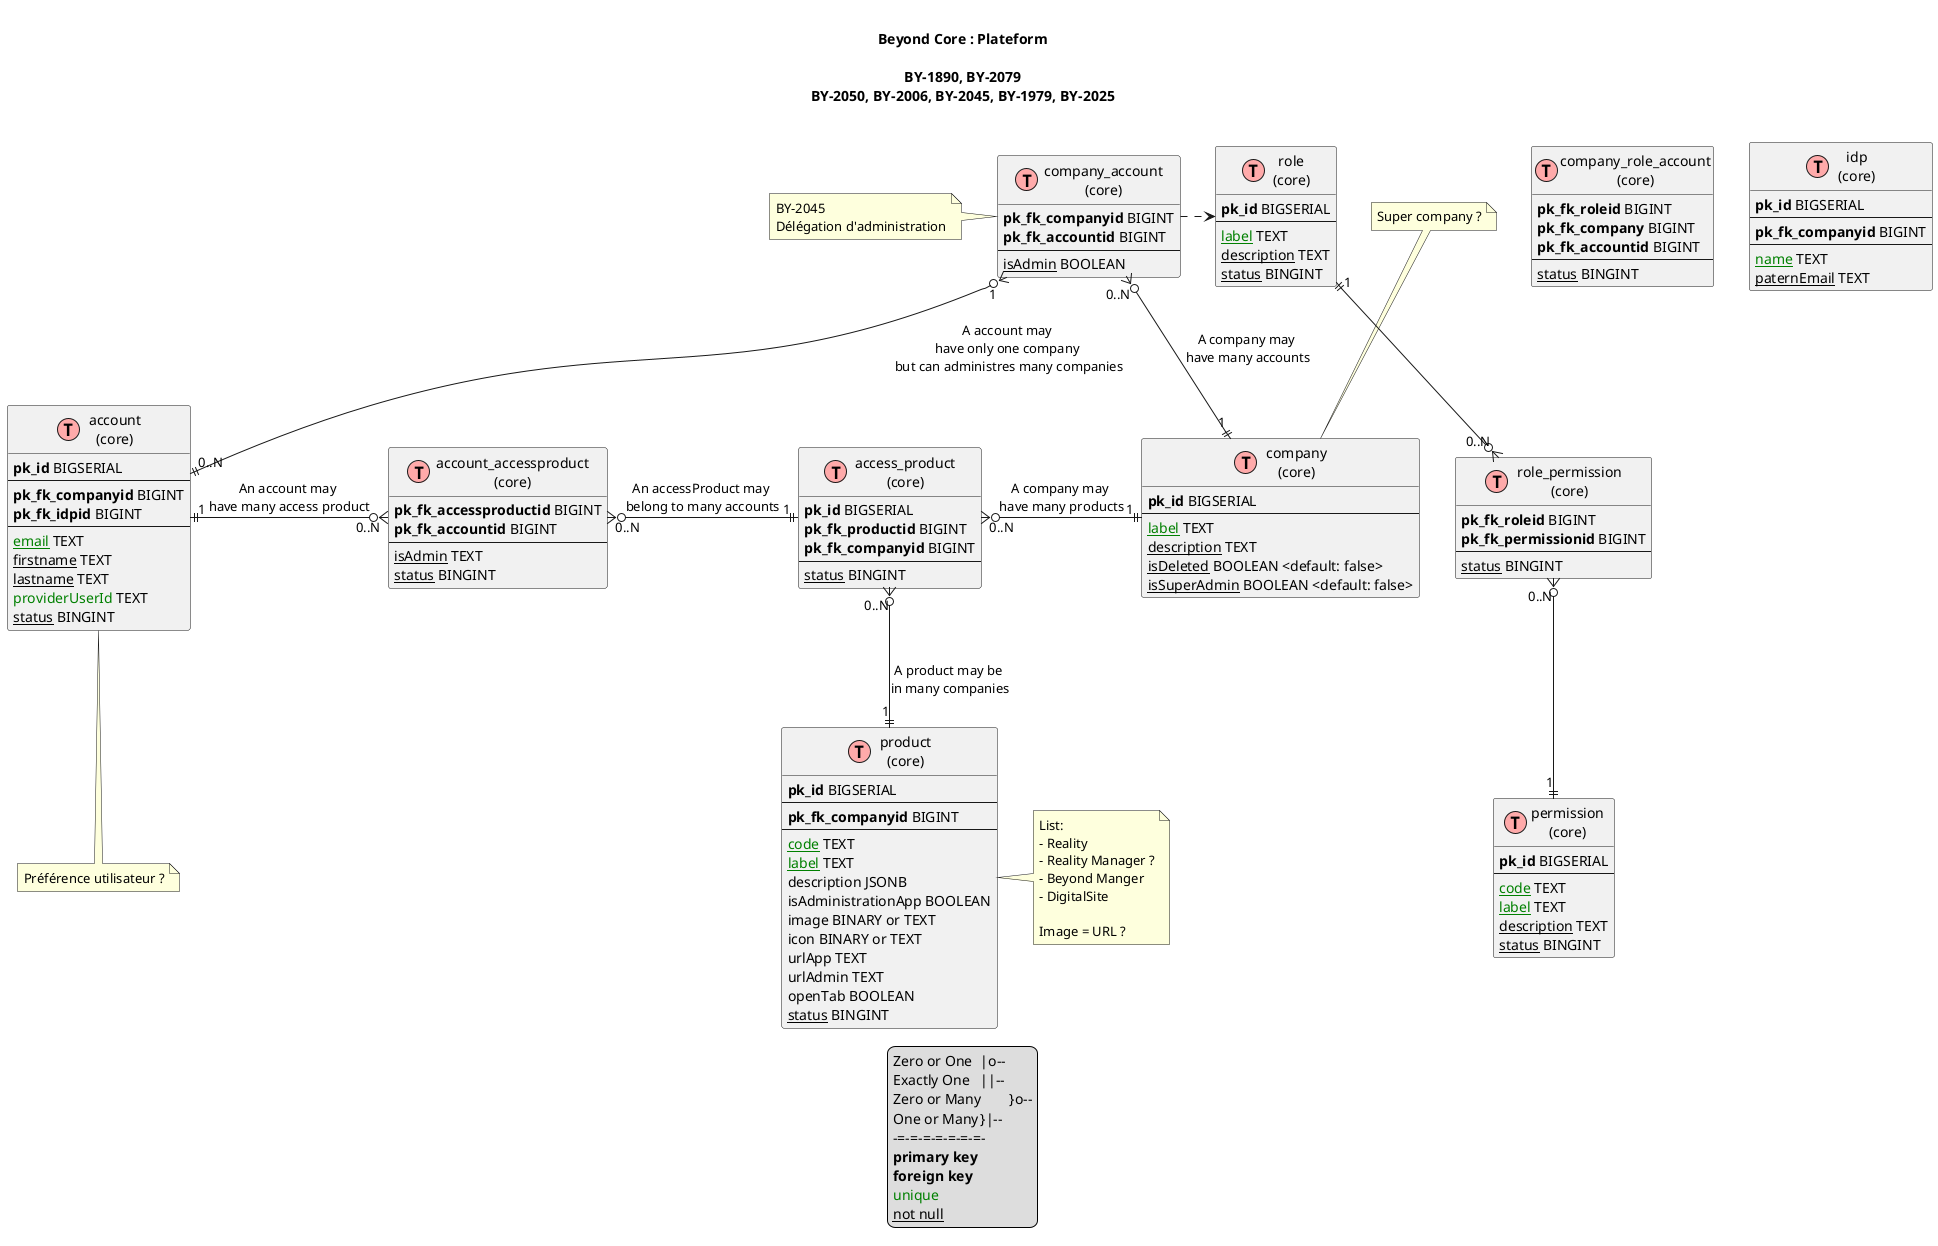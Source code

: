 @startuml

title

Beyond Core : Plateform

BY-1890, BY-2079
BY-2050, BY-2006, BY-2045, BY-1979, BY-2025

end title

' hide the spot
' hide circle

' avoid problems with angled crows feet
' skinparam linetype ortho


' https://gist.github.com/QuantumGhost/0955a45383a0b6c0bc24f9654b3cb561

' uncomment the line below if you're using computer with a retina display
' skinparam dpi 300
!define Table(name,desc) class name as "desc" << (T,#FFAAAA) >>
' we use bold for primary key
' green color for unique
' and underscore for not_null
!define primary_key(x) <b>x</b>
!define foreign_key(x) <b>x</b>
!define unique(x) <color:green>x</color>
!define not_null(x) <u>x</u>
' other tags available:
' <i></i>
' <back:COLOR></color>, where color is a color name or html color code
' (#FFAACC)
' see: http://plantuml.com/classes.html#More
hide methods
hide stereotypes

Table(account, "account\n(core)") {
  primary_key(pk_id) BIGSERIAL
  ---
  foreign_key(pk_fk_companyid) BIGINT
  foreign_key(pk_fk_idpid) BIGINT
  ---
  not_null(unique(email)) TEXT
  not_null(firstname) TEXT
  not_null(lastname) TEXT
  unique(providerUserId) TEXT
  not_null(status) BINGINT
  ' not_null(isSuperAdmin) BOOLEAN
}
note bottom
  Préférence utilisateur ?
end note

Table(company, "company\n(core)") {
  primary_key(pk_id) BIGSERIAL
  ---
  not_null(unique(label)) TEXT
  not_null(description) TEXT
  not_null(isDeleted) BOOLEAN <default: false>
  not_null(isSuperAdmin) BOOLEAN <default: false>
}
note top
  Super company ?
end note

Table(companyAccount, "company_account\n(core)") {
  foreign_key(pk_fk_companyid) BIGINT
  foreign_key(pk_fk_accountid) BIGINT
  ---
  not_null(isAdmin) BOOLEAN
}
note left
  BY-2045
  Délégation d'administration
end note

Table(product, "product\n(core)") {
  primary_key(pk_id) BIGSERIAL
  ---
  foreign_key(pk_fk_companyid) BIGINT
  ---
  not_null(unique(code)) TEXT
  not_null(unique(label)) TEXT
  description JSONB
  isAdministrationApp BOOLEAN
  image BINARY or TEXT
  icon BINARY or TEXT
  urlApp TEXT
  urlAdmin TEXT
  openTab BOOLEAN
  not_null(status) BINGINT
}
note right
  List:
  - Reality
  - Reality Manager ?
  - Beyond Manger
  - DigitalSite

  Image = URL ?
end note

Table(accessProduct, "access_product\n(core)") {
  primary_key(pk_id) BIGSERIAL
  foreign_key(pk_fk_productid) BIGINT
  foreign_key(pk_fk_companyid) BIGINT
  ---
  not_null(status) BINGINT
}

Table(accountAccessProduct, "account_accessproduct\n(core)") {
  foreign_key(pk_fk_accessproductid) BIGINT
  foreign_key(pk_fk_accountid) BIGINT
  ---
  not_null(isAdmin) TEXT
  not_null(status) BINGINT
}

Table(role, "role\n(core)") {
  primary_key(pk_id) BIGSERIAL
  ---
  not_null(unique(label)) TEXT
  not_null(description) TEXT
  not_null(status) BINGINT
}

Table(permission, "permission\n(core)") {
  primary_key(pk_id) BIGSERIAL
  ---
  not_null(unique(code)) TEXT
  not_null(unique(label)) TEXT
  not_null(description) TEXT
  not_null(status) BINGINT
}

Table(rolePermission, "role_permission\n(core)") {
  foreign_key(pk_fk_roleid) BIGINT
  foreign_key(pk_fk_permissionid) BIGINT
  ---
  not_null(status) BINGINT
}

Table(companyRoleAccount, "company_role_account\n(core)") {
  foreign_key(pk_fk_roleid) BIGINT
  foreign_key(pk_fk_company) BIGINT
  foreign_key(pk_fk_accountid) BIGINT
  ---
  not_null(status) BINGINT
}

Table(idp, "idp\n(core)") {
  primary_key(pk_id) BIGSERIAL
  ---
  foreign_key(pk_fk_companyid) BIGINT
  ---
  not_null(unique(name)) TEXT
  not_null(paternEmail) TEXT
}

' company .[hidden].> companyRoleAccount
companyAccount .> role
' companyAccount -[hidden]-> companyRoleAccount
role "1" ||--o{ "0..N" rolePermission
rolePermission "0..N" }o--|| "1" permission



' relationships

accessProduct "0..N" }o--|| "1" product: A product may be \nin many companies
accessProduct "0..N" }o-|| "1" company: A company may \nhave many products
account "1" ||-o{ "0..N" accountAccessProduct: An account may \nhave many access product
accountAccessProduct "0..N" }o-|| "1" accessProduct: An accessProduct may \nbelong to many accounts

' company
company "1" ||--o{ "0..N" companyAccount : A company may \nhave many accounts
companyAccount "1" }o--|| "0..N" account : A account may \nhave only one company \nbut can administres many companies


legend bottom
  Zero or One	|o--
  Exactly One	||--
  Zero or Many	}o--
  One or Many	}|--
  -=-=-=-=-=-=-=-
  primary_key("primary key")
  foreign_key("foreign key")
  unique(unique)
  not_null("not null")
endlegend

@enduml
